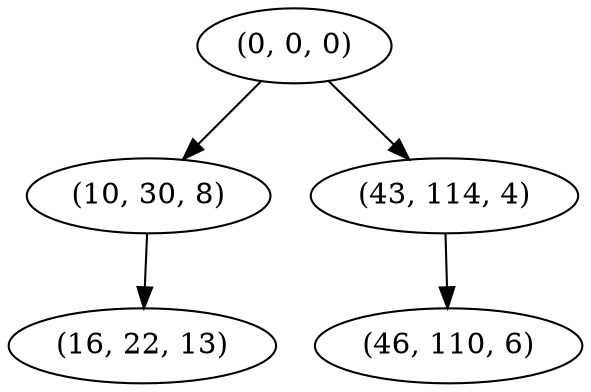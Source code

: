 digraph tree {
    "(0, 0, 0)";
    "(10, 30, 8)";
    "(16, 22, 13)";
    "(43, 114, 4)";
    "(46, 110, 6)";
    "(0, 0, 0)" -> "(10, 30, 8)";
    "(0, 0, 0)" -> "(43, 114, 4)";
    "(10, 30, 8)" -> "(16, 22, 13)";
    "(43, 114, 4)" -> "(46, 110, 6)";
}
